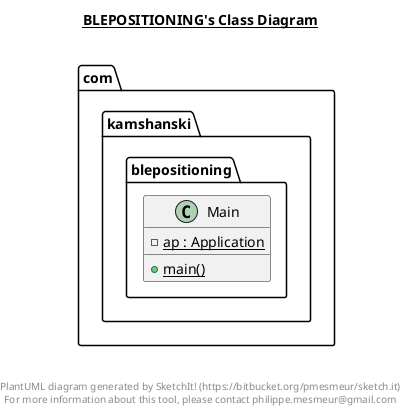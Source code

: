 @startuml

title __BLEPOSITIONING's Class Diagram__\n

  namespace com.kamshanski.blepositioning {
    class com.kamshanski.blepositioning.Main {
        {static} - ap : Application
        {static} + main()
    }
  }
  



right footer


PlantUML diagram generated by SketchIt! (https://bitbucket.org/pmesmeur/sketch.it)
For more information about this tool, please contact philippe.mesmeur@gmail.com
endfooter

@enduml
